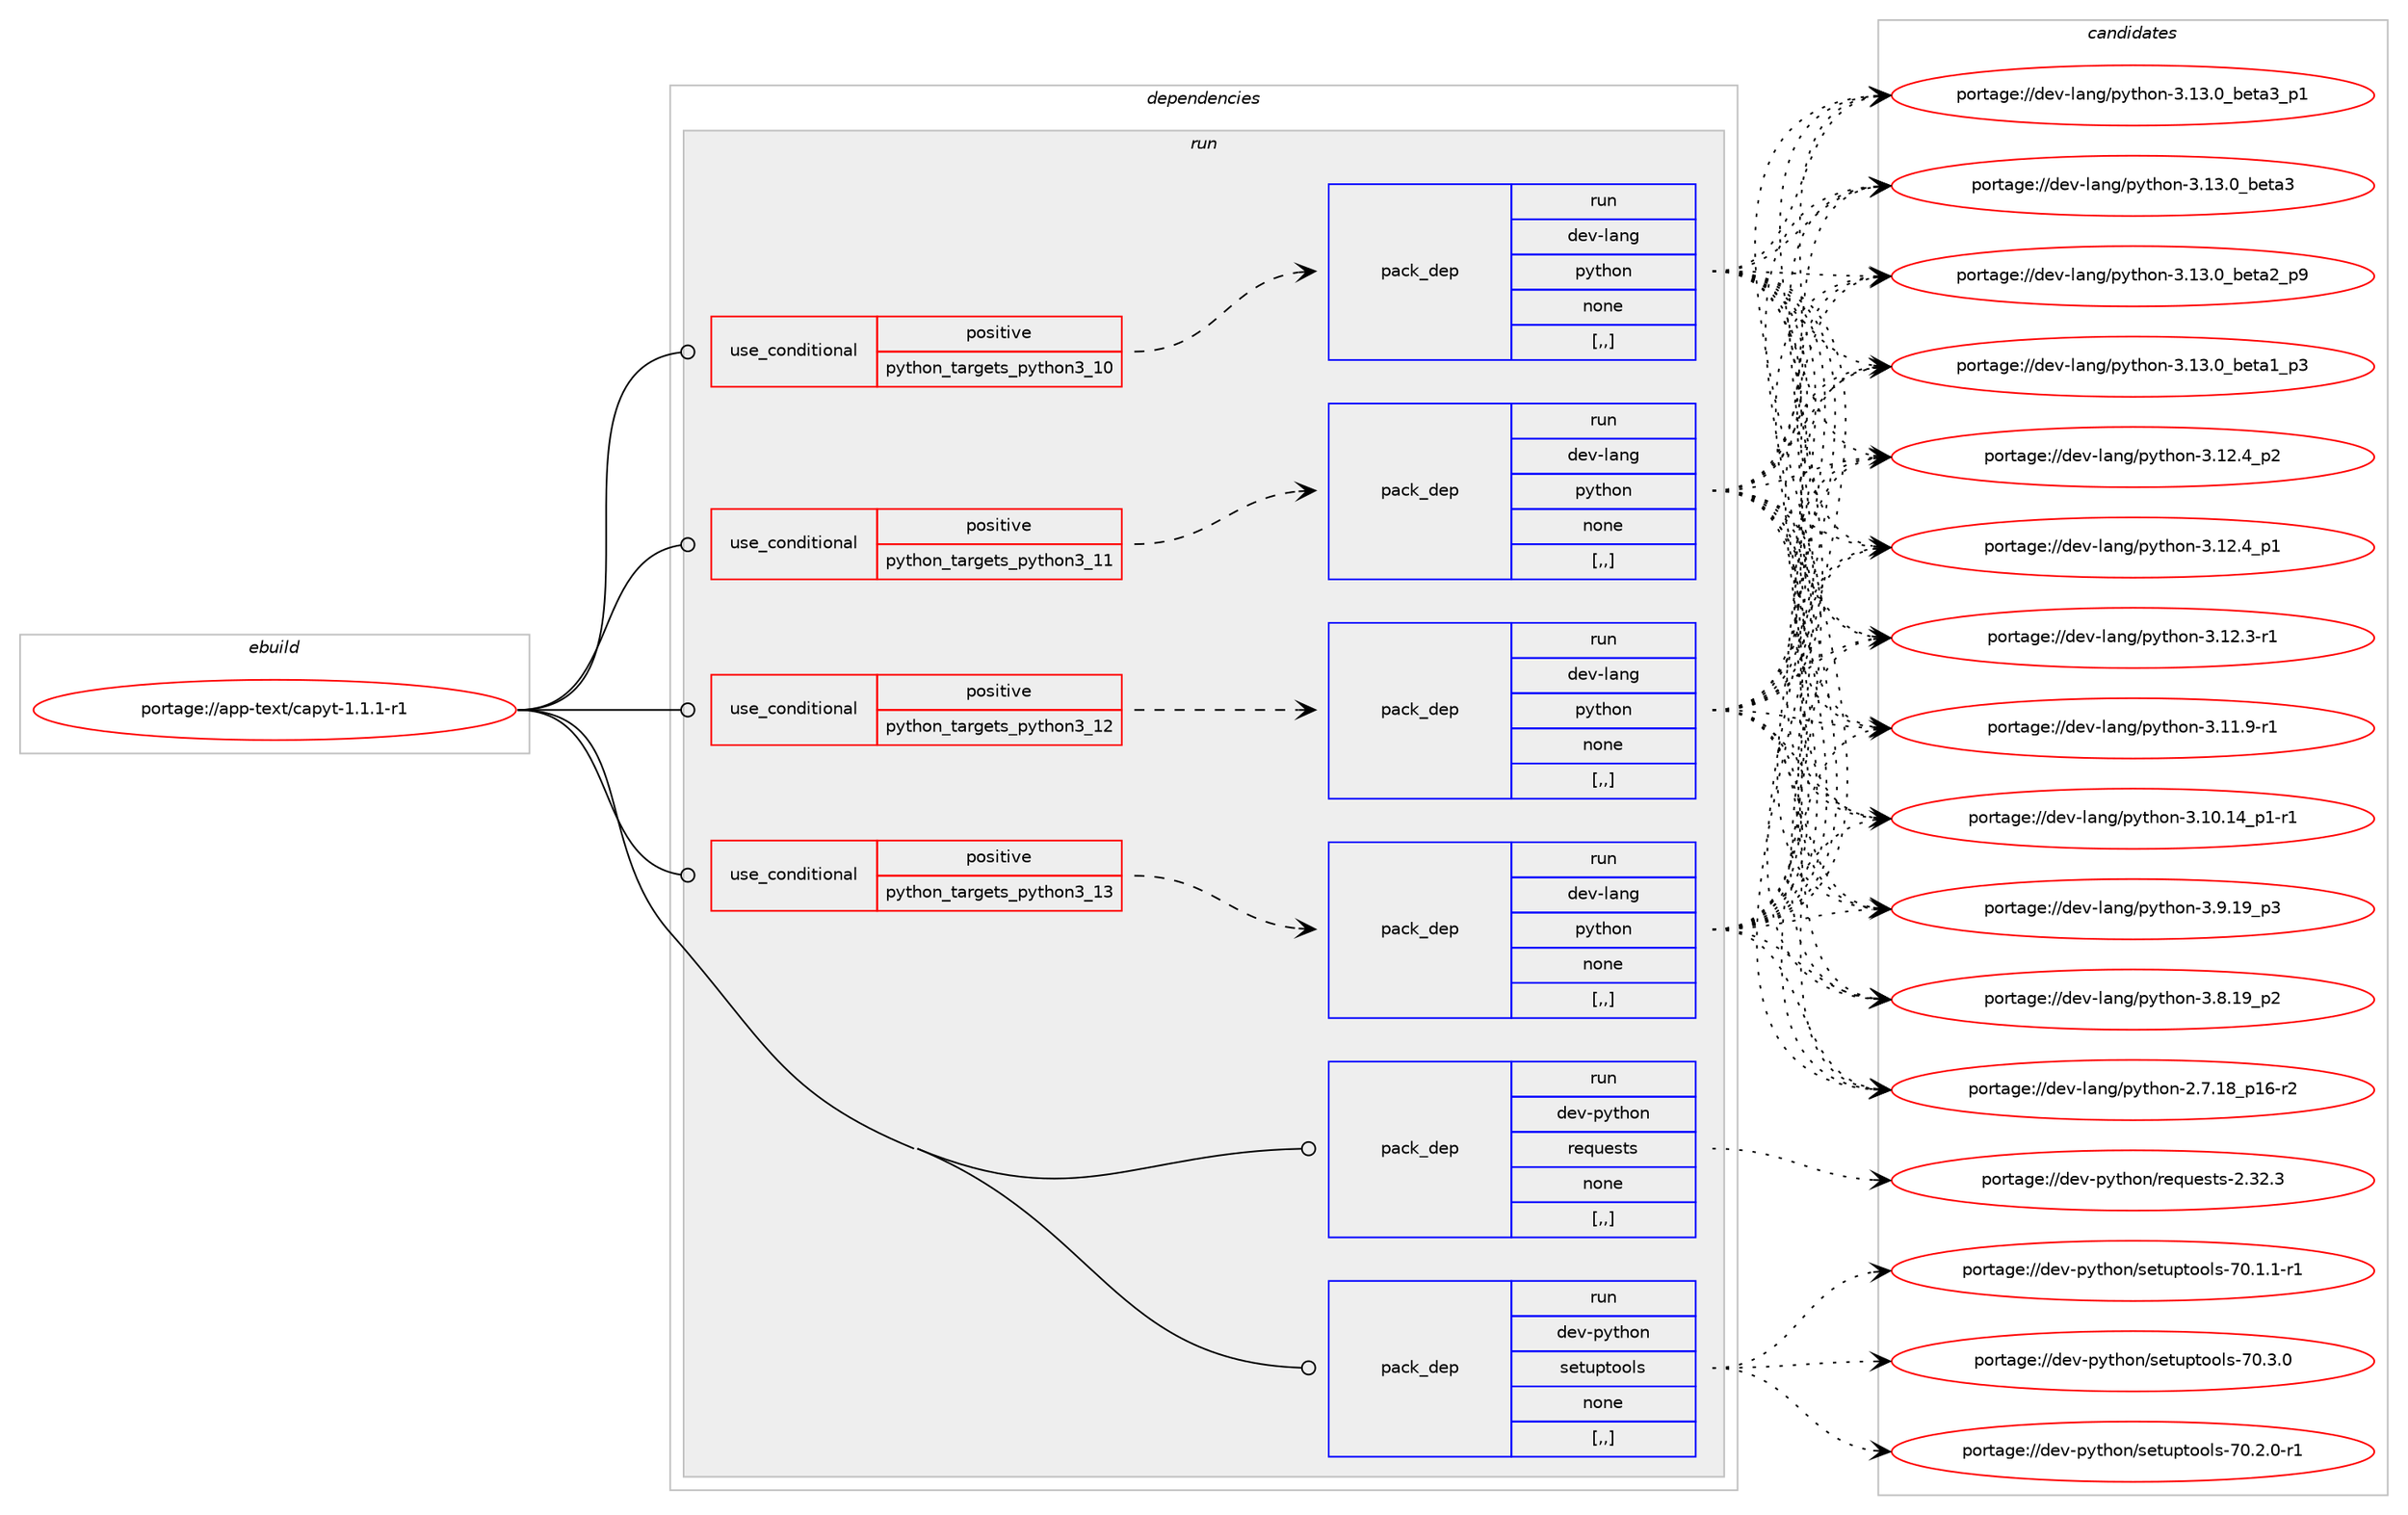 digraph prolog {

# *************
# Graph options
# *************

newrank=true;
concentrate=true;
compound=true;
graph [rankdir=LR,fontname=Helvetica,fontsize=10,ranksep=1.5];#, ranksep=2.5, nodesep=0.2];
edge  [arrowhead=vee];
node  [fontname=Helvetica,fontsize=10];

# **********
# The ebuild
# **********

subgraph cluster_leftcol {
color=gray;
label=<<i>ebuild</i>>;
id [label="portage://app-text/capyt-1.1.1-r1", color=red, width=4, href="../app-text/capyt-1.1.1-r1.svg"];
}

# ****************
# The dependencies
# ****************

subgraph cluster_midcol {
color=gray;
label=<<i>dependencies</i>>;
subgraph cluster_compile {
fillcolor="#eeeeee";
style=filled;
label=<<i>compile</i>>;
}
subgraph cluster_compileandrun {
fillcolor="#eeeeee";
style=filled;
label=<<i>compile and run</i>>;
}
subgraph cluster_run {
fillcolor="#eeeeee";
style=filled;
label=<<i>run</i>>;
subgraph cond14959 {
dependency54497 [label=<<TABLE BORDER="0" CELLBORDER="1" CELLSPACING="0" CELLPADDING="4"><TR><TD ROWSPAN="3" CELLPADDING="10">use_conditional</TD></TR><TR><TD>positive</TD></TR><TR><TD>python_targets_python3_10</TD></TR></TABLE>>, shape=none, color=red];
subgraph pack39046 {
dependency54498 [label=<<TABLE BORDER="0" CELLBORDER="1" CELLSPACING="0" CELLPADDING="4" WIDTH="220"><TR><TD ROWSPAN="6" CELLPADDING="30">pack_dep</TD></TR><TR><TD WIDTH="110">run</TD></TR><TR><TD>dev-lang</TD></TR><TR><TD>python</TD></TR><TR><TD>none</TD></TR><TR><TD>[,,]</TD></TR></TABLE>>, shape=none, color=blue];
}
dependency54497:e -> dependency54498:w [weight=20,style="dashed",arrowhead="vee"];
}
id:e -> dependency54497:w [weight=20,style="solid",arrowhead="odot"];
subgraph cond14960 {
dependency54499 [label=<<TABLE BORDER="0" CELLBORDER="1" CELLSPACING="0" CELLPADDING="4"><TR><TD ROWSPAN="3" CELLPADDING="10">use_conditional</TD></TR><TR><TD>positive</TD></TR><TR><TD>python_targets_python3_11</TD></TR></TABLE>>, shape=none, color=red];
subgraph pack39047 {
dependency54500 [label=<<TABLE BORDER="0" CELLBORDER="1" CELLSPACING="0" CELLPADDING="4" WIDTH="220"><TR><TD ROWSPAN="6" CELLPADDING="30">pack_dep</TD></TR><TR><TD WIDTH="110">run</TD></TR><TR><TD>dev-lang</TD></TR><TR><TD>python</TD></TR><TR><TD>none</TD></TR><TR><TD>[,,]</TD></TR></TABLE>>, shape=none, color=blue];
}
dependency54499:e -> dependency54500:w [weight=20,style="dashed",arrowhead="vee"];
}
id:e -> dependency54499:w [weight=20,style="solid",arrowhead="odot"];
subgraph cond14961 {
dependency54501 [label=<<TABLE BORDER="0" CELLBORDER="1" CELLSPACING="0" CELLPADDING="4"><TR><TD ROWSPAN="3" CELLPADDING="10">use_conditional</TD></TR><TR><TD>positive</TD></TR><TR><TD>python_targets_python3_12</TD></TR></TABLE>>, shape=none, color=red];
subgraph pack39048 {
dependency54502 [label=<<TABLE BORDER="0" CELLBORDER="1" CELLSPACING="0" CELLPADDING="4" WIDTH="220"><TR><TD ROWSPAN="6" CELLPADDING="30">pack_dep</TD></TR><TR><TD WIDTH="110">run</TD></TR><TR><TD>dev-lang</TD></TR><TR><TD>python</TD></TR><TR><TD>none</TD></TR><TR><TD>[,,]</TD></TR></TABLE>>, shape=none, color=blue];
}
dependency54501:e -> dependency54502:w [weight=20,style="dashed",arrowhead="vee"];
}
id:e -> dependency54501:w [weight=20,style="solid",arrowhead="odot"];
subgraph cond14962 {
dependency54503 [label=<<TABLE BORDER="0" CELLBORDER="1" CELLSPACING="0" CELLPADDING="4"><TR><TD ROWSPAN="3" CELLPADDING="10">use_conditional</TD></TR><TR><TD>positive</TD></TR><TR><TD>python_targets_python3_13</TD></TR></TABLE>>, shape=none, color=red];
subgraph pack39049 {
dependency54504 [label=<<TABLE BORDER="0" CELLBORDER="1" CELLSPACING="0" CELLPADDING="4" WIDTH="220"><TR><TD ROWSPAN="6" CELLPADDING="30">pack_dep</TD></TR><TR><TD WIDTH="110">run</TD></TR><TR><TD>dev-lang</TD></TR><TR><TD>python</TD></TR><TR><TD>none</TD></TR><TR><TD>[,,]</TD></TR></TABLE>>, shape=none, color=blue];
}
dependency54503:e -> dependency54504:w [weight=20,style="dashed",arrowhead="vee"];
}
id:e -> dependency54503:w [weight=20,style="solid",arrowhead="odot"];
subgraph pack39050 {
dependency54505 [label=<<TABLE BORDER="0" CELLBORDER="1" CELLSPACING="0" CELLPADDING="4" WIDTH="220"><TR><TD ROWSPAN="6" CELLPADDING="30">pack_dep</TD></TR><TR><TD WIDTH="110">run</TD></TR><TR><TD>dev-python</TD></TR><TR><TD>requests</TD></TR><TR><TD>none</TD></TR><TR><TD>[,,]</TD></TR></TABLE>>, shape=none, color=blue];
}
id:e -> dependency54505:w [weight=20,style="solid",arrowhead="odot"];
subgraph pack39051 {
dependency54506 [label=<<TABLE BORDER="0" CELLBORDER="1" CELLSPACING="0" CELLPADDING="4" WIDTH="220"><TR><TD ROWSPAN="6" CELLPADDING="30">pack_dep</TD></TR><TR><TD WIDTH="110">run</TD></TR><TR><TD>dev-python</TD></TR><TR><TD>setuptools</TD></TR><TR><TD>none</TD></TR><TR><TD>[,,]</TD></TR></TABLE>>, shape=none, color=blue];
}
id:e -> dependency54506:w [weight=20,style="solid",arrowhead="odot"];
}
}

# **************
# The candidates
# **************

subgraph cluster_choices {
rank=same;
color=gray;
label=<<i>candidates</i>>;

subgraph choice39046 {
color=black;
nodesep=1;
choice10010111845108971101034711212111610411111045514649514648959810111697519511249 [label="portage://dev-lang/python-3.13.0_beta3_p1", color=red, width=4,href="../dev-lang/python-3.13.0_beta3_p1.svg"];
choice1001011184510897110103471121211161041111104551464951464895981011169751 [label="portage://dev-lang/python-3.13.0_beta3", color=red, width=4,href="../dev-lang/python-3.13.0_beta3.svg"];
choice10010111845108971101034711212111610411111045514649514648959810111697509511257 [label="portage://dev-lang/python-3.13.0_beta2_p9", color=red, width=4,href="../dev-lang/python-3.13.0_beta2_p9.svg"];
choice10010111845108971101034711212111610411111045514649514648959810111697499511251 [label="portage://dev-lang/python-3.13.0_beta1_p3", color=red, width=4,href="../dev-lang/python-3.13.0_beta1_p3.svg"];
choice100101118451089711010347112121116104111110455146495046529511250 [label="portage://dev-lang/python-3.12.4_p2", color=red, width=4,href="../dev-lang/python-3.12.4_p2.svg"];
choice100101118451089711010347112121116104111110455146495046529511249 [label="portage://dev-lang/python-3.12.4_p1", color=red, width=4,href="../dev-lang/python-3.12.4_p1.svg"];
choice100101118451089711010347112121116104111110455146495046514511449 [label="portage://dev-lang/python-3.12.3-r1", color=red, width=4,href="../dev-lang/python-3.12.3-r1.svg"];
choice100101118451089711010347112121116104111110455146494946574511449 [label="portage://dev-lang/python-3.11.9-r1", color=red, width=4,href="../dev-lang/python-3.11.9-r1.svg"];
choice100101118451089711010347112121116104111110455146494846495295112494511449 [label="portage://dev-lang/python-3.10.14_p1-r1", color=red, width=4,href="../dev-lang/python-3.10.14_p1-r1.svg"];
choice100101118451089711010347112121116104111110455146574649579511251 [label="portage://dev-lang/python-3.9.19_p3", color=red, width=4,href="../dev-lang/python-3.9.19_p3.svg"];
choice100101118451089711010347112121116104111110455146564649579511250 [label="portage://dev-lang/python-3.8.19_p2", color=red, width=4,href="../dev-lang/python-3.8.19_p2.svg"];
choice100101118451089711010347112121116104111110455046554649569511249544511450 [label="portage://dev-lang/python-2.7.18_p16-r2", color=red, width=4,href="../dev-lang/python-2.7.18_p16-r2.svg"];
dependency54498:e -> choice10010111845108971101034711212111610411111045514649514648959810111697519511249:w [style=dotted,weight="100"];
dependency54498:e -> choice1001011184510897110103471121211161041111104551464951464895981011169751:w [style=dotted,weight="100"];
dependency54498:e -> choice10010111845108971101034711212111610411111045514649514648959810111697509511257:w [style=dotted,weight="100"];
dependency54498:e -> choice10010111845108971101034711212111610411111045514649514648959810111697499511251:w [style=dotted,weight="100"];
dependency54498:e -> choice100101118451089711010347112121116104111110455146495046529511250:w [style=dotted,weight="100"];
dependency54498:e -> choice100101118451089711010347112121116104111110455146495046529511249:w [style=dotted,weight="100"];
dependency54498:e -> choice100101118451089711010347112121116104111110455146495046514511449:w [style=dotted,weight="100"];
dependency54498:e -> choice100101118451089711010347112121116104111110455146494946574511449:w [style=dotted,weight="100"];
dependency54498:e -> choice100101118451089711010347112121116104111110455146494846495295112494511449:w [style=dotted,weight="100"];
dependency54498:e -> choice100101118451089711010347112121116104111110455146574649579511251:w [style=dotted,weight="100"];
dependency54498:e -> choice100101118451089711010347112121116104111110455146564649579511250:w [style=dotted,weight="100"];
dependency54498:e -> choice100101118451089711010347112121116104111110455046554649569511249544511450:w [style=dotted,weight="100"];
}
subgraph choice39047 {
color=black;
nodesep=1;
choice10010111845108971101034711212111610411111045514649514648959810111697519511249 [label="portage://dev-lang/python-3.13.0_beta3_p1", color=red, width=4,href="../dev-lang/python-3.13.0_beta3_p1.svg"];
choice1001011184510897110103471121211161041111104551464951464895981011169751 [label="portage://dev-lang/python-3.13.0_beta3", color=red, width=4,href="../dev-lang/python-3.13.0_beta3.svg"];
choice10010111845108971101034711212111610411111045514649514648959810111697509511257 [label="portage://dev-lang/python-3.13.0_beta2_p9", color=red, width=4,href="../dev-lang/python-3.13.0_beta2_p9.svg"];
choice10010111845108971101034711212111610411111045514649514648959810111697499511251 [label="portage://dev-lang/python-3.13.0_beta1_p3", color=red, width=4,href="../dev-lang/python-3.13.0_beta1_p3.svg"];
choice100101118451089711010347112121116104111110455146495046529511250 [label="portage://dev-lang/python-3.12.4_p2", color=red, width=4,href="../dev-lang/python-3.12.4_p2.svg"];
choice100101118451089711010347112121116104111110455146495046529511249 [label="portage://dev-lang/python-3.12.4_p1", color=red, width=4,href="../dev-lang/python-3.12.4_p1.svg"];
choice100101118451089711010347112121116104111110455146495046514511449 [label="portage://dev-lang/python-3.12.3-r1", color=red, width=4,href="../dev-lang/python-3.12.3-r1.svg"];
choice100101118451089711010347112121116104111110455146494946574511449 [label="portage://dev-lang/python-3.11.9-r1", color=red, width=4,href="../dev-lang/python-3.11.9-r1.svg"];
choice100101118451089711010347112121116104111110455146494846495295112494511449 [label="portage://dev-lang/python-3.10.14_p1-r1", color=red, width=4,href="../dev-lang/python-3.10.14_p1-r1.svg"];
choice100101118451089711010347112121116104111110455146574649579511251 [label="portage://dev-lang/python-3.9.19_p3", color=red, width=4,href="../dev-lang/python-3.9.19_p3.svg"];
choice100101118451089711010347112121116104111110455146564649579511250 [label="portage://dev-lang/python-3.8.19_p2", color=red, width=4,href="../dev-lang/python-3.8.19_p2.svg"];
choice100101118451089711010347112121116104111110455046554649569511249544511450 [label="portage://dev-lang/python-2.7.18_p16-r2", color=red, width=4,href="../dev-lang/python-2.7.18_p16-r2.svg"];
dependency54500:e -> choice10010111845108971101034711212111610411111045514649514648959810111697519511249:w [style=dotted,weight="100"];
dependency54500:e -> choice1001011184510897110103471121211161041111104551464951464895981011169751:w [style=dotted,weight="100"];
dependency54500:e -> choice10010111845108971101034711212111610411111045514649514648959810111697509511257:w [style=dotted,weight="100"];
dependency54500:e -> choice10010111845108971101034711212111610411111045514649514648959810111697499511251:w [style=dotted,weight="100"];
dependency54500:e -> choice100101118451089711010347112121116104111110455146495046529511250:w [style=dotted,weight="100"];
dependency54500:e -> choice100101118451089711010347112121116104111110455146495046529511249:w [style=dotted,weight="100"];
dependency54500:e -> choice100101118451089711010347112121116104111110455146495046514511449:w [style=dotted,weight="100"];
dependency54500:e -> choice100101118451089711010347112121116104111110455146494946574511449:w [style=dotted,weight="100"];
dependency54500:e -> choice100101118451089711010347112121116104111110455146494846495295112494511449:w [style=dotted,weight="100"];
dependency54500:e -> choice100101118451089711010347112121116104111110455146574649579511251:w [style=dotted,weight="100"];
dependency54500:e -> choice100101118451089711010347112121116104111110455146564649579511250:w [style=dotted,weight="100"];
dependency54500:e -> choice100101118451089711010347112121116104111110455046554649569511249544511450:w [style=dotted,weight="100"];
}
subgraph choice39048 {
color=black;
nodesep=1;
choice10010111845108971101034711212111610411111045514649514648959810111697519511249 [label="portage://dev-lang/python-3.13.0_beta3_p1", color=red, width=4,href="../dev-lang/python-3.13.0_beta3_p1.svg"];
choice1001011184510897110103471121211161041111104551464951464895981011169751 [label="portage://dev-lang/python-3.13.0_beta3", color=red, width=4,href="../dev-lang/python-3.13.0_beta3.svg"];
choice10010111845108971101034711212111610411111045514649514648959810111697509511257 [label="portage://dev-lang/python-3.13.0_beta2_p9", color=red, width=4,href="../dev-lang/python-3.13.0_beta2_p9.svg"];
choice10010111845108971101034711212111610411111045514649514648959810111697499511251 [label="portage://dev-lang/python-3.13.0_beta1_p3", color=red, width=4,href="../dev-lang/python-3.13.0_beta1_p3.svg"];
choice100101118451089711010347112121116104111110455146495046529511250 [label="portage://dev-lang/python-3.12.4_p2", color=red, width=4,href="../dev-lang/python-3.12.4_p2.svg"];
choice100101118451089711010347112121116104111110455146495046529511249 [label="portage://dev-lang/python-3.12.4_p1", color=red, width=4,href="../dev-lang/python-3.12.4_p1.svg"];
choice100101118451089711010347112121116104111110455146495046514511449 [label="portage://dev-lang/python-3.12.3-r1", color=red, width=4,href="../dev-lang/python-3.12.3-r1.svg"];
choice100101118451089711010347112121116104111110455146494946574511449 [label="portage://dev-lang/python-3.11.9-r1", color=red, width=4,href="../dev-lang/python-3.11.9-r1.svg"];
choice100101118451089711010347112121116104111110455146494846495295112494511449 [label="portage://dev-lang/python-3.10.14_p1-r1", color=red, width=4,href="../dev-lang/python-3.10.14_p1-r1.svg"];
choice100101118451089711010347112121116104111110455146574649579511251 [label="portage://dev-lang/python-3.9.19_p3", color=red, width=4,href="../dev-lang/python-3.9.19_p3.svg"];
choice100101118451089711010347112121116104111110455146564649579511250 [label="portage://dev-lang/python-3.8.19_p2", color=red, width=4,href="../dev-lang/python-3.8.19_p2.svg"];
choice100101118451089711010347112121116104111110455046554649569511249544511450 [label="portage://dev-lang/python-2.7.18_p16-r2", color=red, width=4,href="../dev-lang/python-2.7.18_p16-r2.svg"];
dependency54502:e -> choice10010111845108971101034711212111610411111045514649514648959810111697519511249:w [style=dotted,weight="100"];
dependency54502:e -> choice1001011184510897110103471121211161041111104551464951464895981011169751:w [style=dotted,weight="100"];
dependency54502:e -> choice10010111845108971101034711212111610411111045514649514648959810111697509511257:w [style=dotted,weight="100"];
dependency54502:e -> choice10010111845108971101034711212111610411111045514649514648959810111697499511251:w [style=dotted,weight="100"];
dependency54502:e -> choice100101118451089711010347112121116104111110455146495046529511250:w [style=dotted,weight="100"];
dependency54502:e -> choice100101118451089711010347112121116104111110455146495046529511249:w [style=dotted,weight="100"];
dependency54502:e -> choice100101118451089711010347112121116104111110455146495046514511449:w [style=dotted,weight="100"];
dependency54502:e -> choice100101118451089711010347112121116104111110455146494946574511449:w [style=dotted,weight="100"];
dependency54502:e -> choice100101118451089711010347112121116104111110455146494846495295112494511449:w [style=dotted,weight="100"];
dependency54502:e -> choice100101118451089711010347112121116104111110455146574649579511251:w [style=dotted,weight="100"];
dependency54502:e -> choice100101118451089711010347112121116104111110455146564649579511250:w [style=dotted,weight="100"];
dependency54502:e -> choice100101118451089711010347112121116104111110455046554649569511249544511450:w [style=dotted,weight="100"];
}
subgraph choice39049 {
color=black;
nodesep=1;
choice10010111845108971101034711212111610411111045514649514648959810111697519511249 [label="portage://dev-lang/python-3.13.0_beta3_p1", color=red, width=4,href="../dev-lang/python-3.13.0_beta3_p1.svg"];
choice1001011184510897110103471121211161041111104551464951464895981011169751 [label="portage://dev-lang/python-3.13.0_beta3", color=red, width=4,href="../dev-lang/python-3.13.0_beta3.svg"];
choice10010111845108971101034711212111610411111045514649514648959810111697509511257 [label="portage://dev-lang/python-3.13.0_beta2_p9", color=red, width=4,href="../dev-lang/python-3.13.0_beta2_p9.svg"];
choice10010111845108971101034711212111610411111045514649514648959810111697499511251 [label="portage://dev-lang/python-3.13.0_beta1_p3", color=red, width=4,href="../dev-lang/python-3.13.0_beta1_p3.svg"];
choice100101118451089711010347112121116104111110455146495046529511250 [label="portage://dev-lang/python-3.12.4_p2", color=red, width=4,href="../dev-lang/python-3.12.4_p2.svg"];
choice100101118451089711010347112121116104111110455146495046529511249 [label="portage://dev-lang/python-3.12.4_p1", color=red, width=4,href="../dev-lang/python-3.12.4_p1.svg"];
choice100101118451089711010347112121116104111110455146495046514511449 [label="portage://dev-lang/python-3.12.3-r1", color=red, width=4,href="../dev-lang/python-3.12.3-r1.svg"];
choice100101118451089711010347112121116104111110455146494946574511449 [label="portage://dev-lang/python-3.11.9-r1", color=red, width=4,href="../dev-lang/python-3.11.9-r1.svg"];
choice100101118451089711010347112121116104111110455146494846495295112494511449 [label="portage://dev-lang/python-3.10.14_p1-r1", color=red, width=4,href="../dev-lang/python-3.10.14_p1-r1.svg"];
choice100101118451089711010347112121116104111110455146574649579511251 [label="portage://dev-lang/python-3.9.19_p3", color=red, width=4,href="../dev-lang/python-3.9.19_p3.svg"];
choice100101118451089711010347112121116104111110455146564649579511250 [label="portage://dev-lang/python-3.8.19_p2", color=red, width=4,href="../dev-lang/python-3.8.19_p2.svg"];
choice100101118451089711010347112121116104111110455046554649569511249544511450 [label="portage://dev-lang/python-2.7.18_p16-r2", color=red, width=4,href="../dev-lang/python-2.7.18_p16-r2.svg"];
dependency54504:e -> choice10010111845108971101034711212111610411111045514649514648959810111697519511249:w [style=dotted,weight="100"];
dependency54504:e -> choice1001011184510897110103471121211161041111104551464951464895981011169751:w [style=dotted,weight="100"];
dependency54504:e -> choice10010111845108971101034711212111610411111045514649514648959810111697509511257:w [style=dotted,weight="100"];
dependency54504:e -> choice10010111845108971101034711212111610411111045514649514648959810111697499511251:w [style=dotted,weight="100"];
dependency54504:e -> choice100101118451089711010347112121116104111110455146495046529511250:w [style=dotted,weight="100"];
dependency54504:e -> choice100101118451089711010347112121116104111110455146495046529511249:w [style=dotted,weight="100"];
dependency54504:e -> choice100101118451089711010347112121116104111110455146495046514511449:w [style=dotted,weight="100"];
dependency54504:e -> choice100101118451089711010347112121116104111110455146494946574511449:w [style=dotted,weight="100"];
dependency54504:e -> choice100101118451089711010347112121116104111110455146494846495295112494511449:w [style=dotted,weight="100"];
dependency54504:e -> choice100101118451089711010347112121116104111110455146574649579511251:w [style=dotted,weight="100"];
dependency54504:e -> choice100101118451089711010347112121116104111110455146564649579511250:w [style=dotted,weight="100"];
dependency54504:e -> choice100101118451089711010347112121116104111110455046554649569511249544511450:w [style=dotted,weight="100"];
}
subgraph choice39050 {
color=black;
nodesep=1;
choice100101118451121211161041111104711410111311710111511611545504651504651 [label="portage://dev-python/requests-2.32.3", color=red, width=4,href="../dev-python/requests-2.32.3.svg"];
dependency54505:e -> choice100101118451121211161041111104711410111311710111511611545504651504651:w [style=dotted,weight="100"];
}
subgraph choice39051 {
color=black;
nodesep=1;
choice100101118451121211161041111104711510111611711211611111110811545554846514648 [label="portage://dev-python/setuptools-70.3.0", color=red, width=4,href="../dev-python/setuptools-70.3.0.svg"];
choice1001011184511212111610411111047115101116117112116111111108115455548465046484511449 [label="portage://dev-python/setuptools-70.2.0-r1", color=red, width=4,href="../dev-python/setuptools-70.2.0-r1.svg"];
choice1001011184511212111610411111047115101116117112116111111108115455548464946494511449 [label="portage://dev-python/setuptools-70.1.1-r1", color=red, width=4,href="../dev-python/setuptools-70.1.1-r1.svg"];
dependency54506:e -> choice100101118451121211161041111104711510111611711211611111110811545554846514648:w [style=dotted,weight="100"];
dependency54506:e -> choice1001011184511212111610411111047115101116117112116111111108115455548465046484511449:w [style=dotted,weight="100"];
dependency54506:e -> choice1001011184511212111610411111047115101116117112116111111108115455548464946494511449:w [style=dotted,weight="100"];
}
}

}
